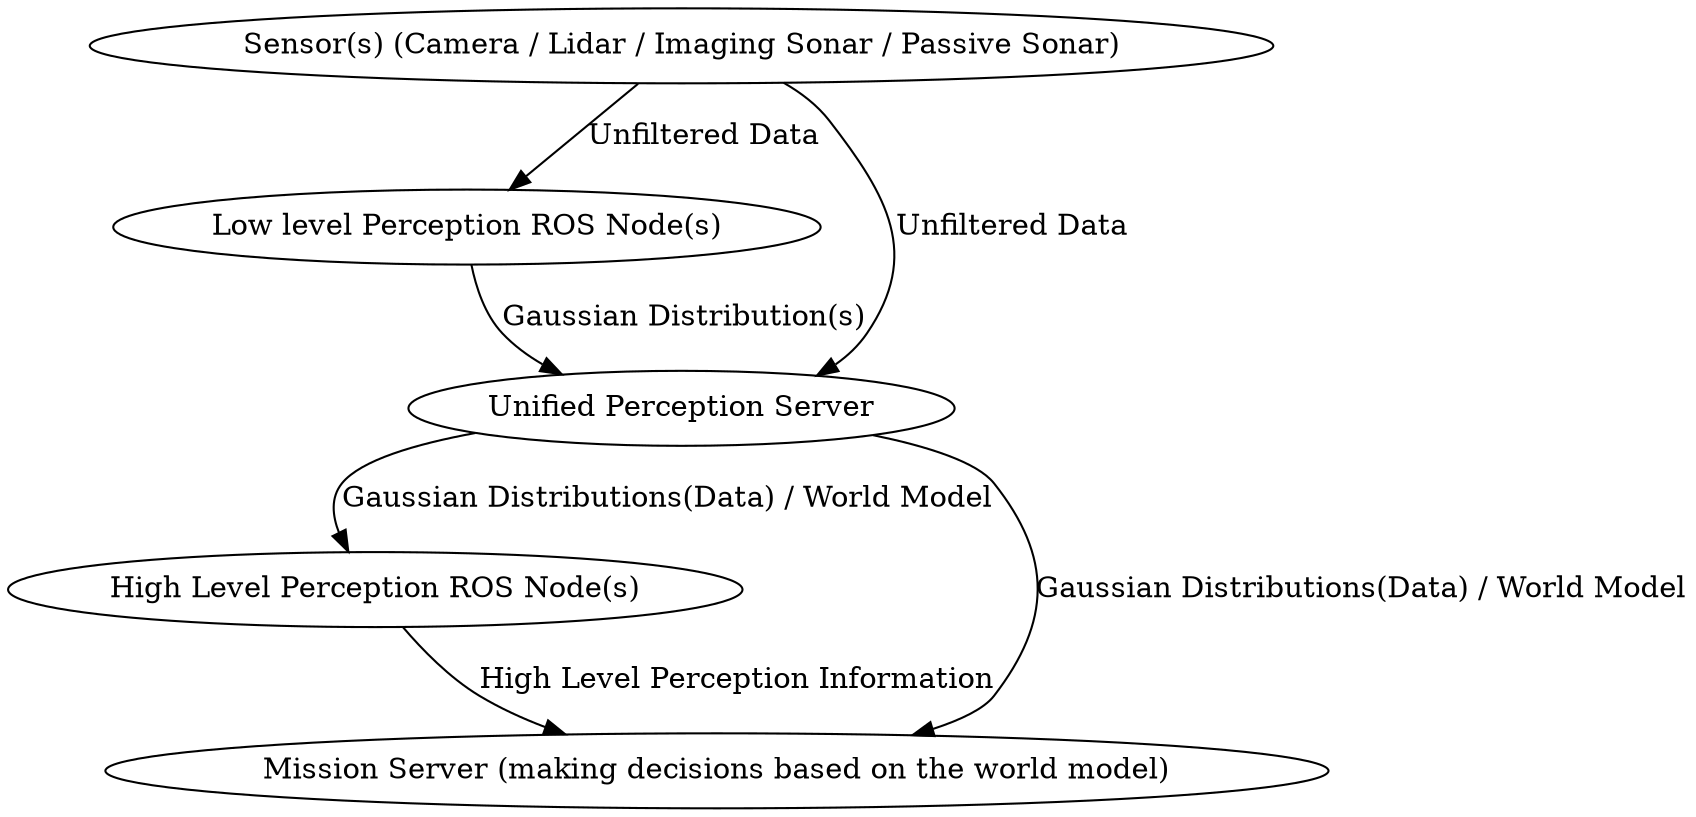digraph unified_perception {

sensor[label="Sensor(s) (Camera / Lidar / Imaging Sonar / Passive Sonar)"];
p_node[label="Low level Perception ROS Node(s)"];
up_server[label="Unified Perception Server"];
hl_node [label="High Level Perception ROS Node(s)"];
mission [label="Mission Server (making decisions based on the world model)"];
sensor -> p_node [label="Unfiltered Data"];
p_node -> up_server [label="Gaussian Distribution(s)"];
sensor -> up_server [label="Unfiltered Data"];
up_server -> hl_node [label="Gaussian Distributions(Data) / World Model"];
up_server -> mission [label="Gaussian Distributions(Data) / World Model"];
hl_node -> mission [label="High Level Perception Information"];




}

